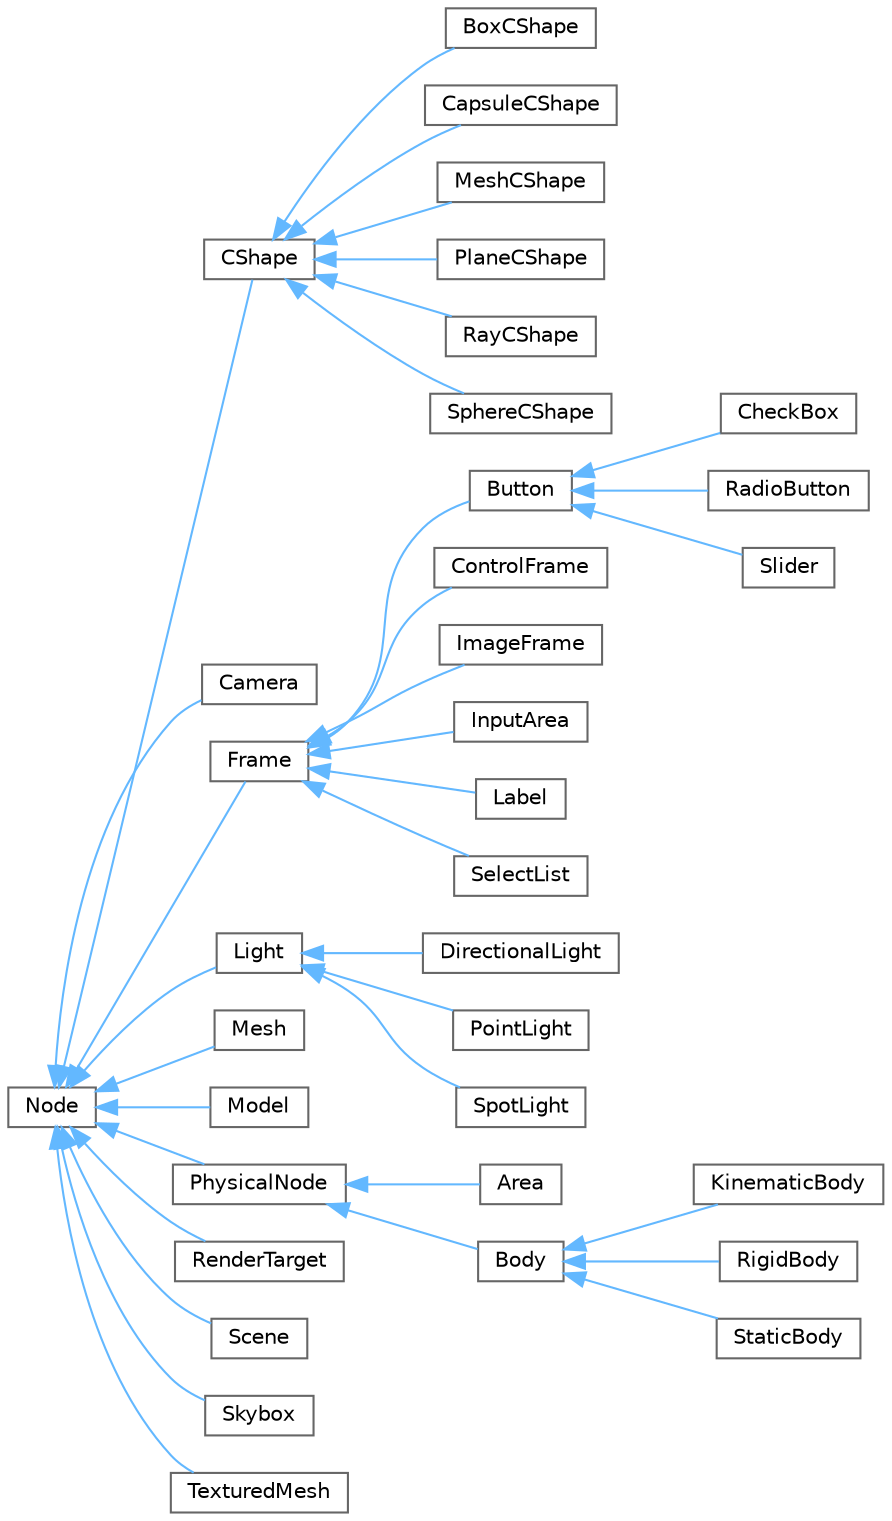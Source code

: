 digraph "Graphical Class Hierarchy"
{
 // LATEX_PDF_SIZE
  bgcolor="transparent";
  edge [fontname=Helvetica,fontsize=10,labelfontname=Helvetica,labelfontsize=10];
  node [fontname=Helvetica,fontsize=10,shape=box,height=0.2,width=0.4];
  rankdir="LR";
  Node0 [id="Node000000",label="Node",height=0.2,width=0.4,color="grey40", fillcolor="white", style="filled",URL="$classNode.html",tooltip="Represents a node in the tree structure."];
  Node0 -> Node1 [id="edge1_Node000000_Node000001",dir="back",color="steelblue1",style="solid",tooltip=" "];
  Node1 [id="Node000001",label="CShape",height=0.2,width=0.4,color="grey40", fillcolor="white", style="filled",URL="$classCShape.html",tooltip=" "];
  Node1 -> Node2 [id="edge2_Node000001_Node000002",dir="back",color="steelblue1",style="solid",tooltip=" "];
  Node2 [id="Node000002",label="BoxCShape",height=0.2,width=0.4,color="grey40", fillcolor="white", style="filled",URL="$classBoxCShape.html",tooltip=" "];
  Node1 -> Node3 [id="edge3_Node000001_Node000003",dir="back",color="steelblue1",style="solid",tooltip=" "];
  Node3 [id="Node000003",label="CapsuleCShape",height=0.2,width=0.4,color="grey40", fillcolor="white", style="filled",URL="$classCapsuleCShape.html",tooltip=" "];
  Node1 -> Node4 [id="edge4_Node000001_Node000004",dir="back",color="steelblue1",style="solid",tooltip=" "];
  Node4 [id="Node000004",label="MeshCShape",height=0.2,width=0.4,color="grey40", fillcolor="white", style="filled",URL="$classMeshCShape.html",tooltip=" "];
  Node1 -> Node5 [id="edge5_Node000001_Node000005",dir="back",color="steelblue1",style="solid",tooltip=" "];
  Node5 [id="Node000005",label="PlaneCShape",height=0.2,width=0.4,color="grey40", fillcolor="white", style="filled",URL="$classPlaneCShape.html",tooltip=" "];
  Node1 -> Node6 [id="edge6_Node000001_Node000006",dir="back",color="steelblue1",style="solid",tooltip=" "];
  Node6 [id="Node000006",label="RayCShape",height=0.2,width=0.4,color="grey40", fillcolor="white", style="filled",URL="$classRayCShape.html",tooltip=" "];
  Node1 -> Node7 [id="edge7_Node000001_Node000007",dir="back",color="steelblue1",style="solid",tooltip=" "];
  Node7 [id="Node000007",label="SphereCShape",height=0.2,width=0.4,color="grey40", fillcolor="white", style="filled",URL="$classSphereCShape.html",tooltip=" "];
  Node0 -> Node8 [id="edge8_Node000000_Node000008",dir="back",color="steelblue1",style="solid",tooltip=" "];
  Node8 [id="Node000008",label="Camera",height=0.2,width=0.4,color="grey40", fillcolor="white", style="filled",URL="$classCamera.html",tooltip="A structure to represent a camera with position and rotation in 3D space."];
  Node0 -> Node9 [id="edge9_Node000000_Node000009",dir="back",color="steelblue1",style="solid",tooltip=" "];
  Node9 [id="Node000009",label="Frame",height=0.2,width=0.4,color="grey40", fillcolor="white", style="filled",URL="$classFrame.html",tooltip="Represents a frame."];
  Node9 -> Node10 [id="edge10_Node000009_Node000010",dir="back",color="steelblue1",style="solid",tooltip=" "];
  Node10 [id="Node000010",label="Button",height=0.2,width=0.4,color="grey40", fillcolor="white", style="filled",URL="$classButton.html",tooltip="Represents a button."];
  Node10 -> Node11 [id="edge11_Node000010_Node000011",dir="back",color="steelblue1",style="solid",tooltip=" "];
  Node11 [id="Node000011",label="CheckBox",height=0.2,width=0.4,color="grey40", fillcolor="white", style="filled",URL="$classCheckBox.html",tooltip=" "];
  Node10 -> Node12 [id="edge12_Node000010_Node000012",dir="back",color="steelblue1",style="solid",tooltip=" "];
  Node12 [id="Node000012",label="RadioButton",height=0.2,width=0.4,color="grey40", fillcolor="white", style="filled",URL="$classRadioButton.html",tooltip="Represents a radio button."];
  Node10 -> Node13 [id="edge13_Node000010_Node000013",dir="back",color="steelblue1",style="solid",tooltip=" "];
  Node13 [id="Node000013",label="Slider",height=0.2,width=0.4,color="grey40", fillcolor="white", style="filled",URL="$classSlider.html",tooltip="Represents a slider component in the GUI."];
  Node9 -> Node14 [id="edge14_Node000009_Node000014",dir="back",color="steelblue1",style="solid",tooltip=" "];
  Node14 [id="Node000014",label="ControlFrame",height=0.2,width=0.4,color="grey40", fillcolor="white", style="filled",URL="$classControlFrame.html",tooltip=" "];
  Node9 -> Node15 [id="edge15_Node000009_Node000015",dir="back",color="steelblue1",style="solid",tooltip=" "];
  Node15 [id="Node000015",label="ImageFrame",height=0.2,width=0.4,color="grey40", fillcolor="white", style="filled",URL="$classImageFrame.html",tooltip="Represents an image frame."];
  Node9 -> Node16 [id="edge16_Node000009_Node000016",dir="back",color="steelblue1",style="solid",tooltip=" "];
  Node16 [id="Node000016",label="InputArea",height=0.2,width=0.4,color="grey40", fillcolor="white", style="filled",URL="$classInputArea.html",tooltip="Represents an input area."];
  Node9 -> Node17 [id="edge17_Node000009_Node000017",dir="back",color="steelblue1",style="solid",tooltip=" "];
  Node17 [id="Node000017",label="Label",height=0.2,width=0.4,color="grey40", fillcolor="white", style="filled",URL="$classLabel.html",tooltip="Represents a label."];
  Node9 -> Node18 [id="edge18_Node000009_Node000018",dir="back",color="steelblue1",style="solid",tooltip=" "];
  Node18 [id="Node000018",label="SelectList",height=0.2,width=0.4,color="grey40", fillcolor="white", style="filled",URL="$classSelectList.html",tooltip="Represents a selectable list."];
  Node0 -> Node19 [id="edge19_Node000000_Node000019",dir="back",color="steelblue1",style="solid",tooltip=" "];
  Node19 [id="Node000019",label="Light",height=0.2,width=0.4,color="grey40", fillcolor="white", style="filled",URL="$classLight.html",tooltip=" "];
  Node19 -> Node20 [id="edge20_Node000019_Node000020",dir="back",color="steelblue1",style="solid",tooltip=" "];
  Node20 [id="Node000020",label="DirectionalLight",height=0.2,width=0.4,color="grey40", fillcolor="white", style="filled",URL="$classDirectionalLight.html",tooltip="Represents a directional light source."];
  Node19 -> Node21 [id="edge21_Node000019_Node000021",dir="back",color="steelblue1",style="solid",tooltip=" "];
  Node21 [id="Node000021",label="PointLight",height=0.2,width=0.4,color="grey40", fillcolor="white", style="filled",URL="$classPointLight.html",tooltip="Represents a point light source."];
  Node19 -> Node22 [id="edge22_Node000019_Node000022",dir="back",color="steelblue1",style="solid",tooltip=" "];
  Node22 [id="Node000022",label="SpotLight",height=0.2,width=0.4,color="grey40", fillcolor="white", style="filled",URL="$classSpotLight.html",tooltip="Represents a spotlight source."];
  Node0 -> Node23 [id="edge23_Node000000_Node000023",dir="back",color="steelblue1",style="solid",tooltip=" "];
  Node23 [id="Node000023",label="Mesh",height=0.2,width=0.4,color="grey40", fillcolor="white", style="filled",URL="$classMesh.html",tooltip="Structure representing a mesh."];
  Node0 -> Node24 [id="edge24_Node000000_Node000024",dir="back",color="steelblue1",style="solid",tooltip=" "];
  Node24 [id="Node000024",label="Model",height=0.2,width=0.4,color="grey40", fillcolor="white", style="filled",URL="$classModel.html",tooltip="Structure representing a 3D model."];
  Node0 -> Node25 [id="edge25_Node000000_Node000025",dir="back",color="steelblue1",style="solid",tooltip=" "];
  Node25 [id="Node000025",label="PhysicalNode",height=0.2,width=0.4,color="grey40", fillcolor="white", style="filled",URL="$classPhysicalNode.html",tooltip=" "];
  Node25 -> Node26 [id="edge26_Node000025_Node000026",dir="back",color="steelblue1",style="solid",tooltip=" "];
  Node26 [id="Node000026",label="Area",height=0.2,width=0.4,color="grey40", fillcolor="white", style="filled",URL="$classArea.html",tooltip="Represents an area with collision shapes and nodes."];
  Node25 -> Node27 [id="edge27_Node000025_Node000027",dir="back",color="steelblue1",style="solid",tooltip=" "];
  Node27 [id="Node000027",label="Body",height=0.2,width=0.4,color="grey40", fillcolor="white", style="filled",URL="$classBody.html",tooltip=" "];
  Node27 -> Node28 [id="edge28_Node000027_Node000028",dir="back",color="steelblue1",style="solid",tooltip=" "];
  Node28 [id="Node000028",label="KinematicBody",height=0.2,width=0.4,color="grey40", fillcolor="white", style="filled",URL="$classKinematicBody.html",tooltip="Represents a kinematic body in the physics simulation."];
  Node27 -> Node29 [id="edge29_Node000027_Node000029",dir="back",color="steelblue1",style="solid",tooltip=" "];
  Node29 [id="Node000029",label="RigidBody",height=0.2,width=0.4,color="grey40", fillcolor="white", style="filled",URL="$classRigidBody.html",tooltip="Represents a rigid body in the physics simulation."];
  Node27 -> Node30 [id="edge30_Node000027_Node000030",dir="back",color="steelblue1",style="solid",tooltip=" "];
  Node30 [id="Node000030",label="StaticBody",height=0.2,width=0.4,color="grey40", fillcolor="white", style="filled",URL="$classStaticBody.html",tooltip="Represents a static body in the physics simulation."];
  Node0 -> Node31 [id="edge31_Node000000_Node000031",dir="back",color="steelblue1",style="solid",tooltip=" "];
  Node31 [id="Node000031",label="RenderTarget",height=0.2,width=0.4,color="grey40", fillcolor="white", style="filled",URL="$classRenderTarget.html",tooltip="A structure to handle render targets."];
  Node0 -> Node32 [id="edge32_Node000000_Node000032",dir="back",color="steelblue1",style="solid",tooltip=" "];
  Node32 [id="Node000032",label="Scene",height=0.2,width=0.4,color="grey40", fillcolor="white", style="filled",URL="$classScene.html",tooltip=" "];
  Node0 -> Node33 [id="edge33_Node000000_Node000033",dir="back",color="steelblue1",style="solid",tooltip=" "];
  Node33 [id="Node000033",label="Skybox",height=0.2,width=0.4,color="grey40", fillcolor="white", style="filled",URL="$classSkybox.html",tooltip=" "];
  Node0 -> Node34 [id="edge34_Node000000_Node000034",dir="back",color="steelblue1",style="solid",tooltip=" "];
  Node34 [id="Node000034",label="TexturedMesh",height=0.2,width=0.4,color="grey40", fillcolor="white", style="filled",URL="$classTexturedMesh.html",tooltip="Structure representing a textured mesh."];
}
